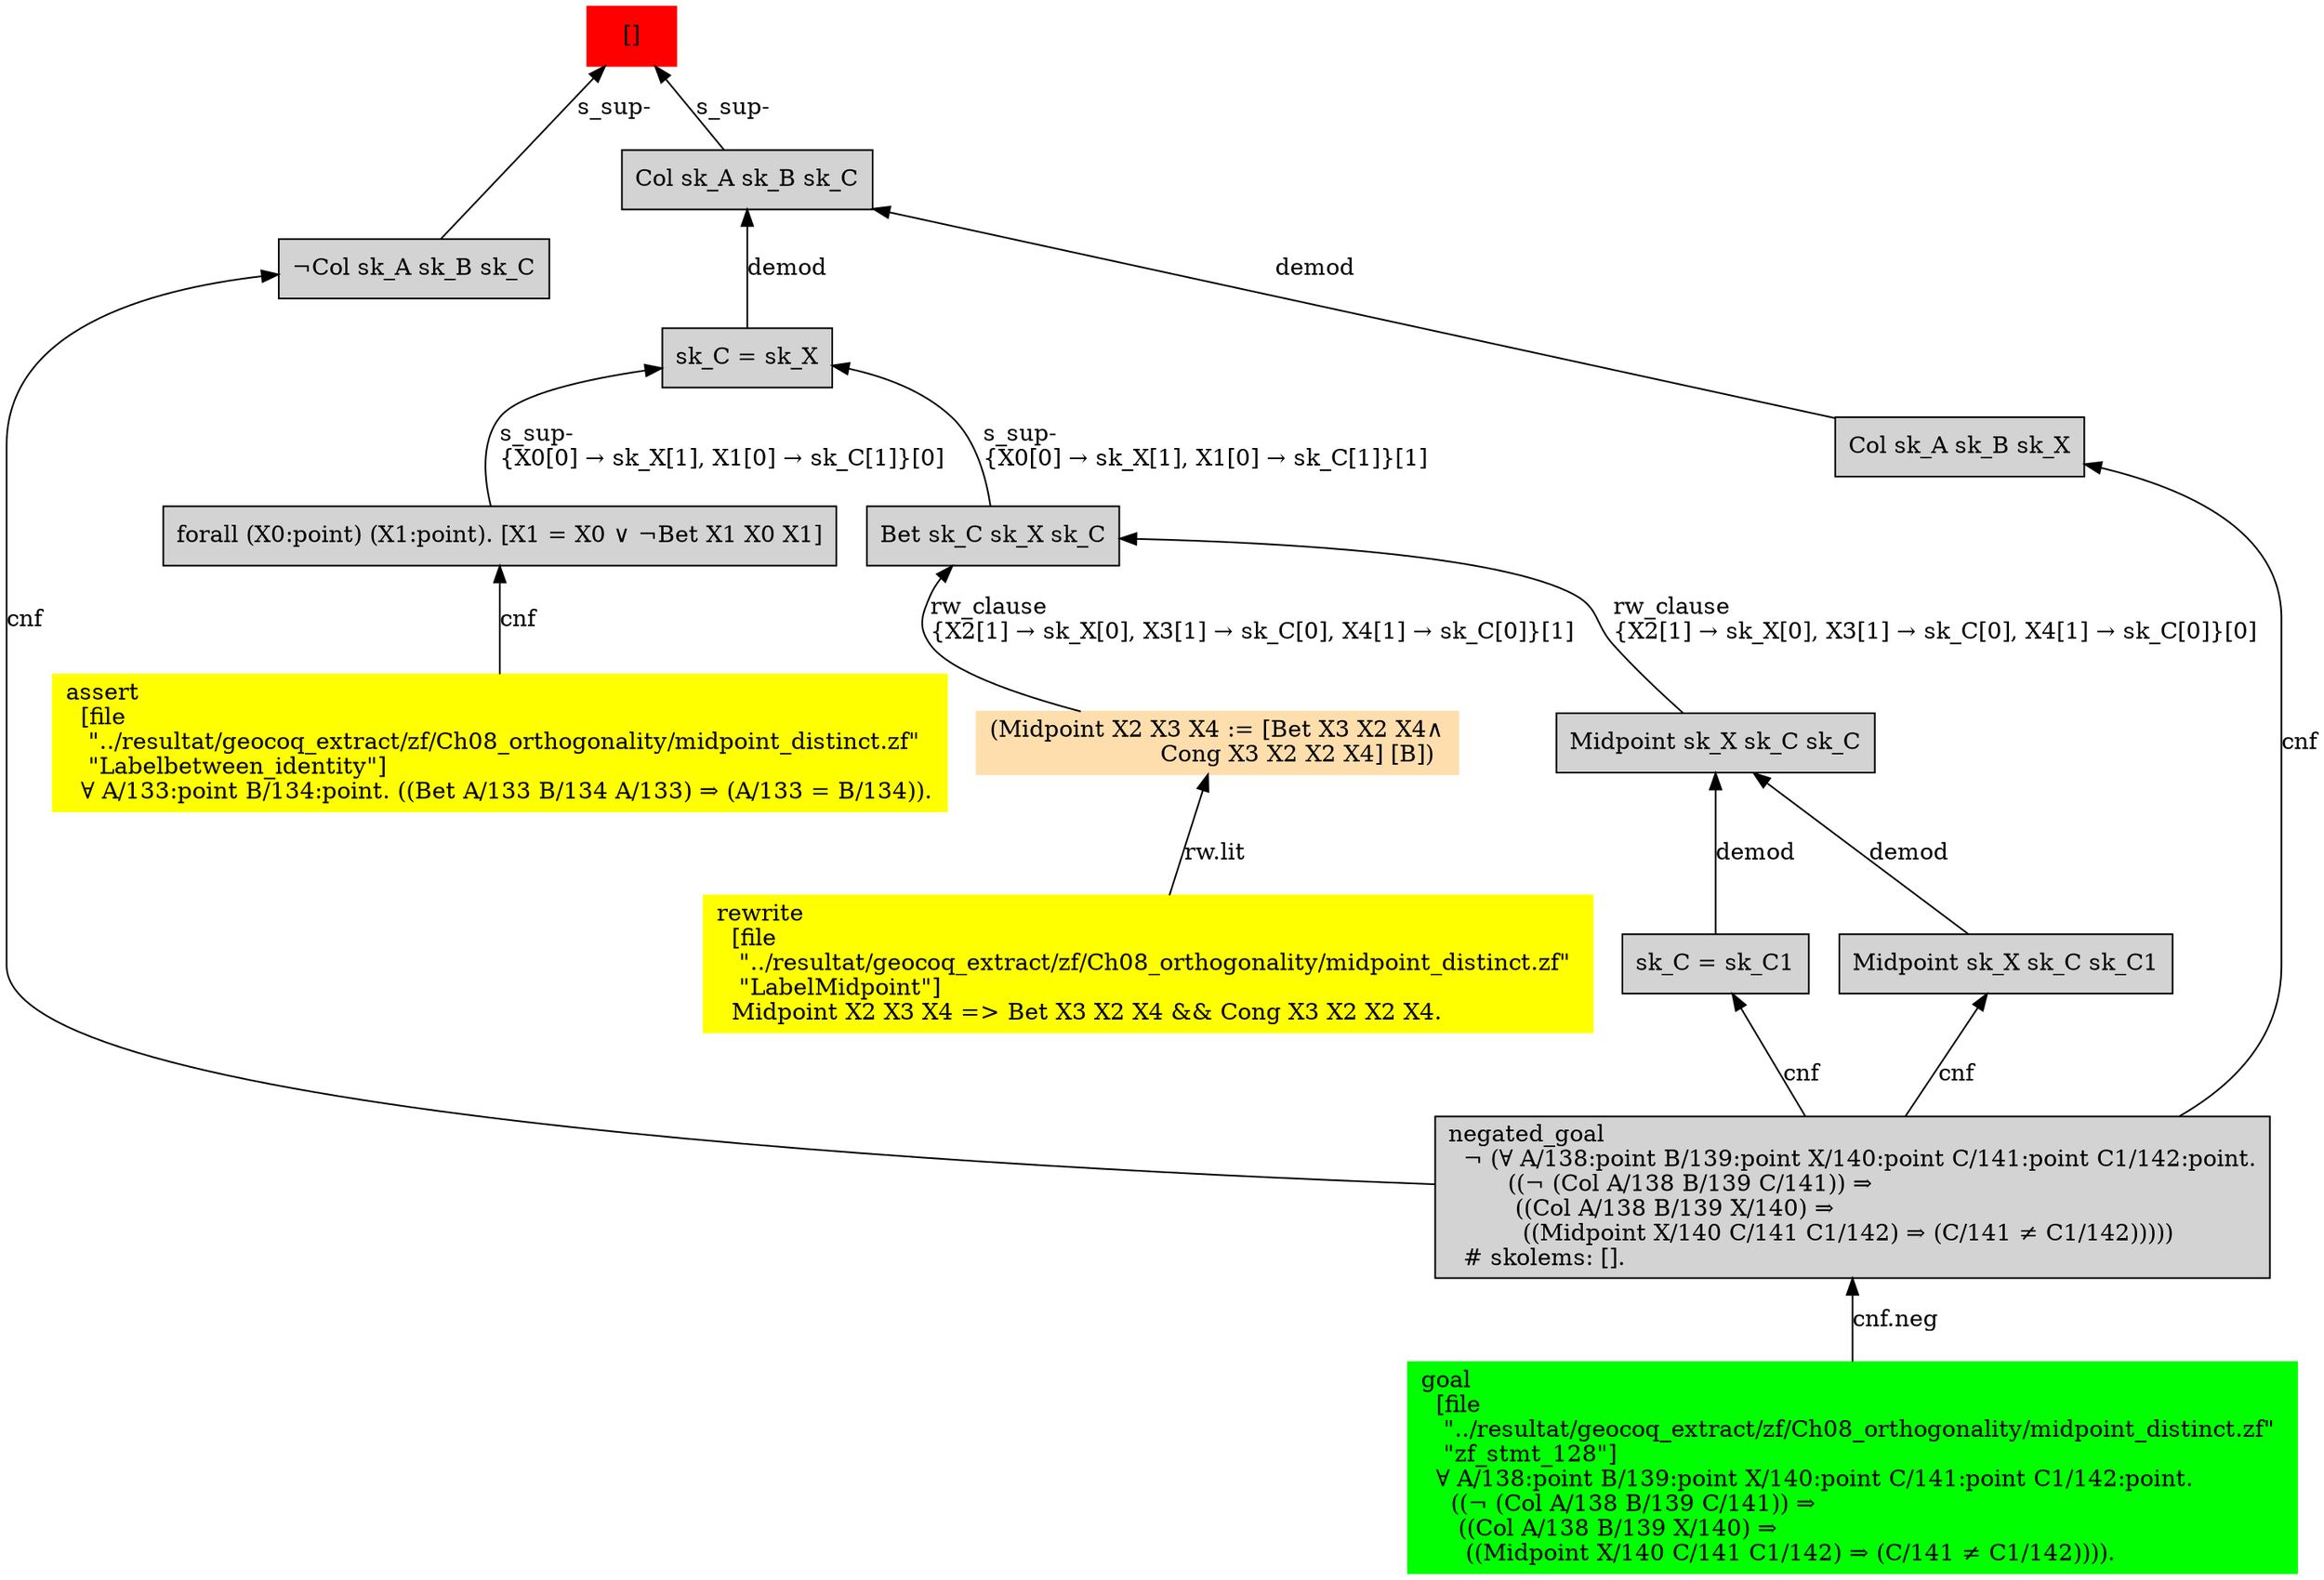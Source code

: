 digraph "unsat_graph" {
  vertex_0 [color=red, label="[]", shape=box, style=filled];
  vertex_0 -> vertex_1 [label="s_sup-\l", dir="back"];
  vertex_1 [shape=box, label="¬Col sk_A sk_B sk_C\l", style=filled];
  vertex_1 -> vertex_2 [label="cnf", dir="back"];
  vertex_2 [shape=box, label="negated_goal\l  ¬ (∀ A/138:point B/139:point X/140:point C/141:point C1/142:point.\l        ((¬ (Col A/138 B/139 C/141)) ⇒\l         ((Col A/138 B/139 X/140) ⇒\l          ((Midpoint X/140 C/141 C1/142) ⇒ (C/141 ≠ C1/142)))))\l  # skolems: [].\l", style=filled];
  vertex_2 -> vertex_3 [label="cnf.neg", dir="back"];
  vertex_3 [color=green, shape=box, label="goal\l  [file\l   \"../resultat/geocoq_extract/zf/Ch08_orthogonality/midpoint_distinct.zf\" \l   \"zf_stmt_128\"]\l  ∀ A/138:point B/139:point X/140:point C/141:point C1/142:point.\l    ((¬ (Col A/138 B/139 C/141)) ⇒\l     ((Col A/138 B/139 X/140) ⇒\l      ((Midpoint X/140 C/141 C1/142) ⇒ (C/141 ≠ C1/142)))).\l", style=filled];
  vertex_0 -> vertex_4 [label="s_sup-\l", dir="back"];
  vertex_4 [shape=box, label="Col sk_A sk_B sk_C\l", style=filled];
  vertex_4 -> vertex_5 [label="demod", dir="back"];
  vertex_5 [shape=box, label="sk_C = sk_X\l", style=filled];
  vertex_5 -> vertex_6 [label="s_sup-\l\{X0[0] → sk_X[1], X1[0] → sk_C[1]\}[0]\l", dir="back"];
  vertex_6 [shape=box, label="forall (X0:point) (X1:point). [X1 = X0 ∨ ¬Bet X1 X0 X1]\l", style=filled];
  vertex_6 -> vertex_7 [label="cnf", dir="back"];
  vertex_7 [color=yellow, shape=box, label="assert\l  [file\l   \"../resultat/geocoq_extract/zf/Ch08_orthogonality/midpoint_distinct.zf\" \l   \"Labelbetween_identity\"]\l  ∀ A/133:point B/134:point. ((Bet A/133 B/134 A/133) ⇒ (A/133 = B/134)).\l", style=filled];
  vertex_5 -> vertex_8 [label="s_sup-\l\{X0[0] → sk_X[1], X1[0] → sk_C[1]\}[1]\l", dir="back"];
  vertex_8 [shape=box, label="Bet sk_C sk_X sk_C\l", style=filled];
  vertex_8 -> vertex_9 [label="rw_clause\l\{X2[1] → sk_X[0], X3[1] → sk_C[0], X4[1] → sk_C[0]\}[1]\l", dir="back"];
  vertex_9 [color=navajowhite, shape=box, label="(Midpoint X2 X3 X4 := [Bet X3 X2 X4∧\l                       Cong X3 X2 X2 X4] [B])\l", style=filled];
  vertex_9 -> vertex_10 [label="rw.lit", dir="back"];
  vertex_10 [color=yellow, shape=box, label="rewrite\l  [file\l   \"../resultat/geocoq_extract/zf/Ch08_orthogonality/midpoint_distinct.zf\" \l   \"LabelMidpoint\"]\l  Midpoint X2 X3 X4 =\> Bet X3 X2 X4 && Cong X3 X2 X2 X4.\l", style=filled];
  vertex_8 -> vertex_11 [label="rw_clause\l\{X2[1] → sk_X[0], X3[1] → sk_C[0], X4[1] → sk_C[0]\}[0]\l", dir="back"];
  vertex_11 [shape=box, label="Midpoint sk_X sk_C sk_C\l", style=filled];
  vertex_11 -> vertex_12 [label="demod", dir="back"];
  vertex_12 [shape=box, label="sk_C = sk_C1\l", style=filled];
  vertex_12 -> vertex_2 [label="cnf", dir="back"];
  vertex_11 -> vertex_13 [label="demod", dir="back"];
  vertex_13 [shape=box, label="Midpoint sk_X sk_C sk_C1\l", style=filled];
  vertex_13 -> vertex_2 [label="cnf", dir="back"];
  vertex_4 -> vertex_14 [label="demod", dir="back"];
  vertex_14 [shape=box, label="Col sk_A sk_B sk_X\l", style=filled];
  vertex_14 -> vertex_2 [label="cnf", dir="back"];
  }


